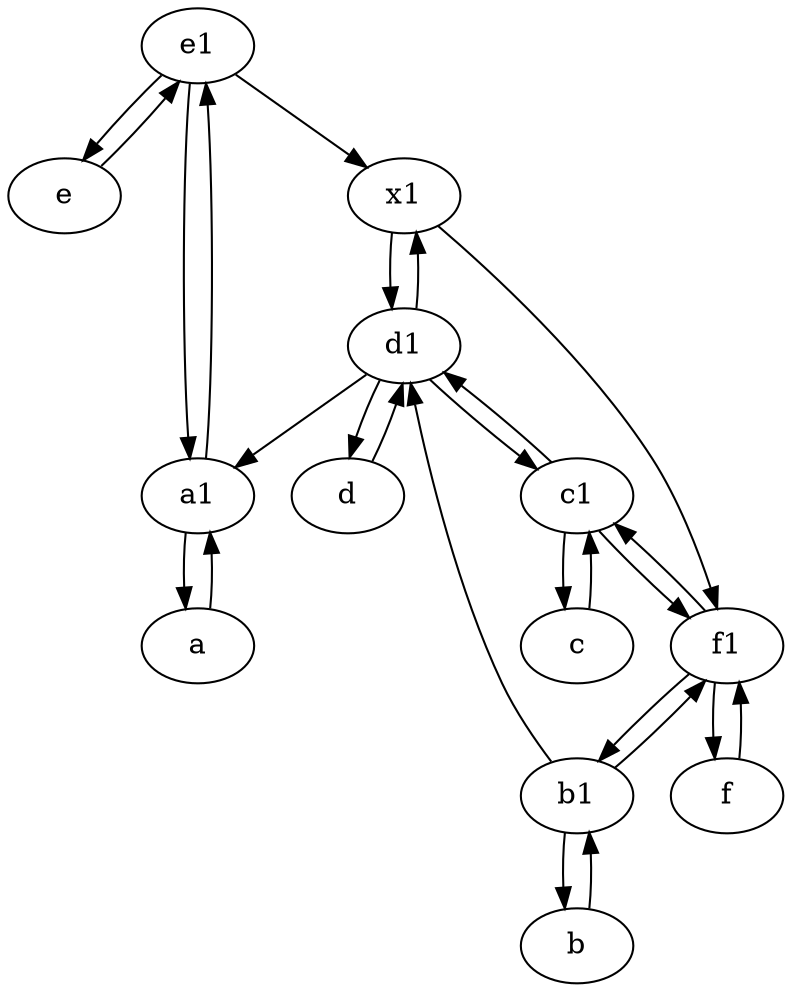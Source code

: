 digraph  {
	e1 [pos="25,45!"];
	c [pos="20,10!"];
	d1 [pos="25,30!"];
	f1;
	d [pos="20,30!"];
	a [pos="40,10!"];
	f [pos="15,45!"];
	c1 [pos="30,15!"];
	e [pos="30,50!"];
	a1 [pos="40,15!"];
	b1 [pos="45,20!"];
	b [pos="50,20!"];
	x1;
	c1 -> d1;
	c1 -> f1;
	f1 -> b1;
	d -> d1;
	f1 -> c1;
	a -> a1;
	a1 -> a;
	b -> b1;
	d1 -> x1;
	b1 -> d1;
	e1 -> x1;
	f1 -> f;
	c1 -> c;
	d1 -> a1;
	d1 -> c1;
	f -> f1;
	e1 -> a1;
	e -> e1;
	d1 -> d;
	x1 -> f1;
	e1 -> e;
	x1 -> d1;
	b1 -> f1;
	c -> c1;
	a1 -> e1;
	b1 -> b;

	}